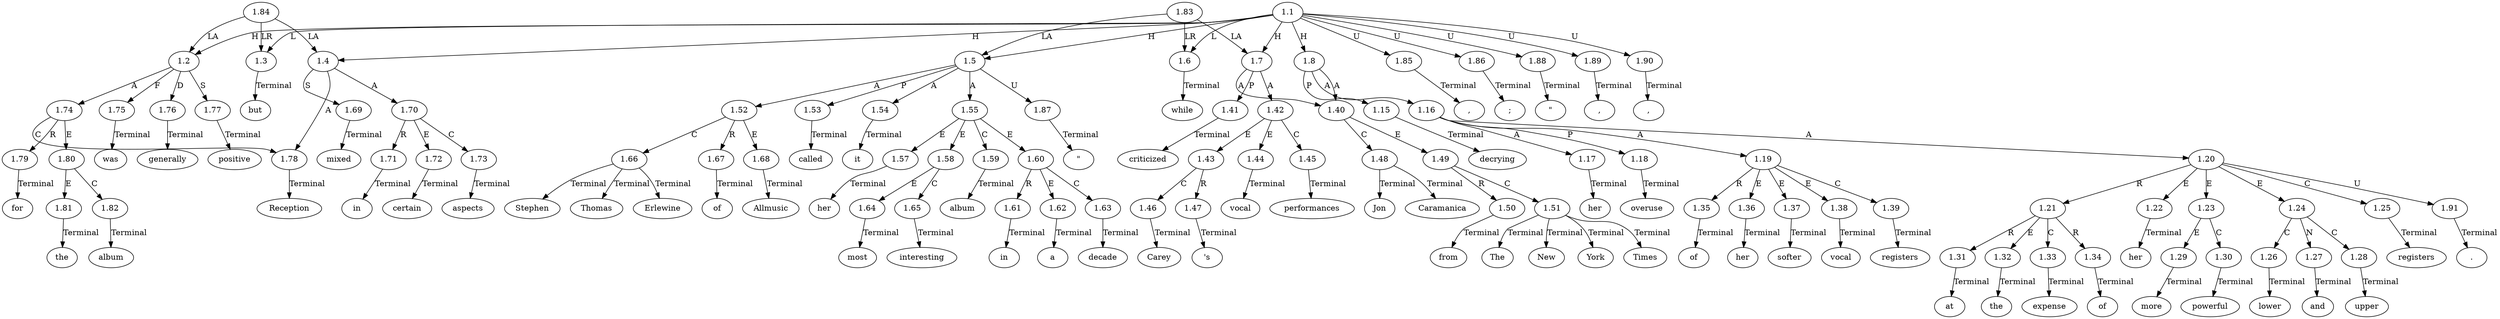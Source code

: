 // Graph
digraph {
	0.1 [label=Reception ordering=out]
	0.10 [label=mixed ordering=out]
	0.11 [label=in ordering=out]
	0.12 [label=certain ordering=out]
	0.13 [label=aspects ordering=out]
	0.14 [label=";" ordering=out]
	0.15 [label=Stephen ordering=out]
	0.16 [label=Thomas ordering=out]
	0.17 [label=Erlewine ordering=out]
	0.18 [label=of ordering=out]
	0.19 [label=Allmusic ordering=out]
	0.2 [label=for ordering=out]
	0.20 [label=called ordering=out]
	0.21 [label=it ordering=out]
	0.22 [label="\"" ordering=out]
	0.23 [label=her ordering=out]
	0.24 [label=most ordering=out]
	0.25 [label=interesting ordering=out]
	0.26 [label=album ordering=out]
	0.27 [label=in ordering=out]
	0.28 [label=a ordering=out]
	0.29 [label=decade ordering=out]
	0.3 [label=the ordering=out]
	0.30 [label="\"" ordering=out]
	0.31 [label="," ordering=out]
	0.32 [label=while ordering=out]
	0.33 [label=Jon ordering=out]
	0.34 [label=Caramanica ordering=out]
	0.35 [label=from ordering=out]
	0.36 [label=The ordering=out]
	0.37 [label=New ordering=out]
	0.38 [label=York ordering=out]
	0.39 [label=Times ordering=out]
	0.4 [label=album ordering=out]
	0.40 [label=criticized ordering=out]
	0.41 [label=Carey ordering=out]
	0.42 [label="'s" ordering=out]
	0.43 [label=vocal ordering=out]
	0.44 [label=performances ordering=out]
	0.45 [label="," ordering=out]
	0.46 [label=decrying ordering=out]
	0.47 [label=her ordering=out]
	0.48 [label=overuse ordering=out]
	0.49 [label=of ordering=out]
	0.5 [label=was ordering=out]
	0.50 [label=her ordering=out]
	0.51 [label=softer ordering=out]
	0.52 [label=vocal ordering=out]
	0.53 [label=registers ordering=out]
	0.54 [label=at ordering=out]
	0.55 [label=the ordering=out]
	0.56 [label=expense ordering=out]
	0.57 [label=of ordering=out]
	0.58 [label=her ordering=out]
	0.59 [label=more ordering=out]
	0.6 [label=generally ordering=out]
	0.60 [label=powerful ordering=out]
	0.61 [label=lower ordering=out]
	0.62 [label=and ordering=out]
	0.63 [label=upper ordering=out]
	0.64 [label=registers ordering=out]
	0.65 [label="." ordering=out]
	0.7 [label=positive ordering=out]
	0.8 [label="," ordering=out]
	0.9 [label=but ordering=out]
	1.1 [label=1.1 ordering=out]
	1.2 [label=1.2 ordering=out]
	1.3 [label=1.3 ordering=out]
	1.4 [label=1.4 ordering=out]
	1.5 [label=1.5 ordering=out]
	1.6 [label=1.6 ordering=out]
	1.7 [label=1.7 ordering=out]
	1.8 [label=1.8 ordering=out]
	1.15 [label=1.15 ordering=out]
	1.16 [label=1.16 ordering=out]
	1.17 [label=1.17 ordering=out]
	1.18 [label=1.18 ordering=out]
	1.19 [label=1.19 ordering=out]
	1.20 [label=1.20 ordering=out]
	1.21 [label=1.21 ordering=out]
	1.22 [label=1.22 ordering=out]
	1.23 [label=1.23 ordering=out]
	1.24 [label=1.24 ordering=out]
	1.25 [label=1.25 ordering=out]
	1.26 [label=1.26 ordering=out]
	1.27 [label=1.27 ordering=out]
	1.28 [label=1.28 ordering=out]
	1.29 [label=1.29 ordering=out]
	1.30 [label=1.30 ordering=out]
	1.31 [label=1.31 ordering=out]
	1.32 [label=1.32 ordering=out]
	1.33 [label=1.33 ordering=out]
	1.34 [label=1.34 ordering=out]
	1.35 [label=1.35 ordering=out]
	1.36 [label=1.36 ordering=out]
	1.37 [label=1.37 ordering=out]
	1.38 [label=1.38 ordering=out]
	1.39 [label=1.39 ordering=out]
	1.40 [label=1.40 ordering=out]
	1.41 [label=1.41 ordering=out]
	1.42 [label=1.42 ordering=out]
	1.43 [label=1.43 ordering=out]
	1.44 [label=1.44 ordering=out]
	1.45 [label=1.45 ordering=out]
	1.46 [label=1.46 ordering=out]
	1.47 [label=1.47 ordering=out]
	1.48 [label=1.48 ordering=out]
	1.49 [label=1.49 ordering=out]
	1.50 [label=1.50 ordering=out]
	1.51 [label=1.51 ordering=out]
	1.52 [label=1.52 ordering=out]
	1.53 [label=1.53 ordering=out]
	1.54 [label=1.54 ordering=out]
	1.55 [label=1.55 ordering=out]
	1.57 [label=1.57 ordering=out]
	1.58 [label=1.58 ordering=out]
	1.59 [label=1.59 ordering=out]
	1.60 [label=1.60 ordering=out]
	1.61 [label=1.61 ordering=out]
	1.62 [label=1.62 ordering=out]
	1.63 [label=1.63 ordering=out]
	1.64 [label=1.64 ordering=out]
	1.65 [label=1.65 ordering=out]
	1.66 [label=1.66 ordering=out]
	1.67 [label=1.67 ordering=out]
	1.68 [label=1.68 ordering=out]
	1.69 [label=1.69 ordering=out]
	1.70 [label=1.70 ordering=out]
	1.71 [label=1.71 ordering=out]
	1.72 [label=1.72 ordering=out]
	1.73 [label=1.73 ordering=out]
	1.74 [label=1.74 ordering=out]
	1.75 [label=1.75 ordering=out]
	1.76 [label=1.76 ordering=out]
	1.77 [label=1.77 ordering=out]
	1.78 [label=1.78 ordering=out]
	1.79 [label=1.79 ordering=out]
	1.80 [label=1.80 ordering=out]
	1.81 [label=1.81 ordering=out]
	1.82 [label=1.82 ordering=out]
	1.83 [label=1.83 ordering=out]
	1.84 [label=1.84 ordering=out]
	1.85 [label=1.85 ordering=out]
	1.86 [label=1.86 ordering=out]
	1.87 [label=1.87 ordering=out]
	1.88 [label=1.88 ordering=out]
	1.89 [label=1.89 ordering=out]
	1.90 [label=1.90 ordering=out]
	1.91 [label=1.91 ordering=out]
	1.1 -> 1.2 [label=H ordering=out]
	1.1 -> 1.3 [label=L ordering=out]
	1.1 -> 1.4 [label=H ordering=out]
	1.1 -> 1.5 [label=H ordering=out]
	1.1 -> 1.6 [label=L ordering=out]
	1.1 -> 1.7 [label=H ordering=out]
	1.1 -> 1.8 [label=H ordering=out]
	1.1 -> 1.85 [label=U ordering=out]
	1.1 -> 1.86 [label=U ordering=out]
	1.1 -> 1.88 [label=U ordering=out]
	1.1 -> 1.89 [label=U ordering=out]
	1.1 -> 1.90 [label=U ordering=out]
	1.2 -> 1.74 [label=A ordering=out]
	1.2 -> 1.75 [label=F ordering=out]
	1.2 -> 1.76 [label=D ordering=out]
	1.2 -> 1.77 [label=S ordering=out]
	1.3 -> 0.9 [label=Terminal ordering=out]
	1.4 -> 1.69 [label=S ordering=out]
	1.4 -> 1.70 [label=A ordering=out]
	1.4 -> 1.78 [label=A ordering=out]
	1.5 -> 1.52 [label=A ordering=out]
	1.5 -> 1.53 [label=P ordering=out]
	1.5 -> 1.54 [label=A ordering=out]
	1.5 -> 1.55 [label=A ordering=out]
	1.5 -> 1.87 [label=U ordering=out]
	1.6 -> 0.32 [label=Terminal ordering=out]
	1.7 -> 1.40 [label=A ordering=out]
	1.7 -> 1.41 [label=P ordering=out]
	1.7 -> 1.42 [label=A ordering=out]
	1.8 -> 1.15 [label=P ordering=out]
	1.8 -> 1.16 [label=A ordering=out]
	1.8 -> 1.40 [label=A ordering=out]
	1.15 -> 0.46 [label=Terminal ordering=out]
	1.16 -> 1.17 [label=A ordering=out]
	1.16 -> 1.18 [label=P ordering=out]
	1.16 -> 1.19 [label=A ordering=out]
	1.16 -> 1.20 [label=A ordering=out]
	1.17 -> 0.47 [label=Terminal ordering=out]
	1.18 -> 0.48 [label=Terminal ordering=out]
	1.19 -> 1.35 [label=R ordering=out]
	1.19 -> 1.36 [label=E ordering=out]
	1.19 -> 1.37 [label=E ordering=out]
	1.19 -> 1.38 [label=E ordering=out]
	1.19 -> 1.39 [label=C ordering=out]
	1.20 -> 1.21 [label=R ordering=out]
	1.20 -> 1.22 [label=E ordering=out]
	1.20 -> 1.23 [label=E ordering=out]
	1.20 -> 1.24 [label=E ordering=out]
	1.20 -> 1.25 [label=C ordering=out]
	1.20 -> 1.91 [label=U ordering=out]
	1.21 -> 1.31 [label=R ordering=out]
	1.21 -> 1.32 [label=E ordering=out]
	1.21 -> 1.33 [label=C ordering=out]
	1.21 -> 1.34 [label=R ordering=out]
	1.22 -> 0.58 [label=Terminal ordering=out]
	1.23 -> 1.29 [label=E ordering=out]
	1.23 -> 1.30 [label=C ordering=out]
	1.24 -> 1.26 [label=C ordering=out]
	1.24 -> 1.27 [label=N ordering=out]
	1.24 -> 1.28 [label=C ordering=out]
	1.25 -> 0.64 [label=Terminal ordering=out]
	1.26 -> 0.61 [label=Terminal ordering=out]
	1.27 -> 0.62 [label=Terminal ordering=out]
	1.28 -> 0.63 [label=Terminal ordering=out]
	1.29 -> 0.59 [label=Terminal ordering=out]
	1.30 -> 0.60 [label=Terminal ordering=out]
	1.31 -> 0.54 [label=Terminal ordering=out]
	1.32 -> 0.55 [label=Terminal ordering=out]
	1.33 -> 0.56 [label=Terminal ordering=out]
	1.34 -> 0.57 [label=Terminal ordering=out]
	1.35 -> 0.49 [label=Terminal ordering=out]
	1.36 -> 0.50 [label=Terminal ordering=out]
	1.37 -> 0.51 [label=Terminal ordering=out]
	1.38 -> 0.52 [label=Terminal ordering=out]
	1.39 -> 0.53 [label=Terminal ordering=out]
	1.40 -> 1.48 [label=C ordering=out]
	1.40 -> 1.49 [label=E ordering=out]
	1.41 -> 0.40 [label=Terminal ordering=out]
	1.42 -> 1.43 [label=E ordering=out]
	1.42 -> 1.44 [label=E ordering=out]
	1.42 -> 1.45 [label=C ordering=out]
	1.43 -> 1.46 [label=C ordering=out]
	1.43 -> 1.47 [label=R ordering=out]
	1.44 -> 0.43 [label=Terminal ordering=out]
	1.45 -> 0.44 [label=Terminal ordering=out]
	1.46 -> 0.41 [label=Terminal ordering=out]
	1.47 -> 0.42 [label=Terminal ordering=out]
	1.48 -> 0.33 [label=Terminal ordering=out]
	1.48 -> 0.34 [label=Terminal ordering=out]
	1.49 -> 1.50 [label=R ordering=out]
	1.49 -> 1.51 [label=C ordering=out]
	1.50 -> 0.35 [label=Terminal ordering=out]
	1.51 -> 0.36 [label=Terminal ordering=out]
	1.51 -> 0.37 [label=Terminal ordering=out]
	1.51 -> 0.38 [label=Terminal ordering=out]
	1.51 -> 0.39 [label=Terminal ordering=out]
	1.52 -> 1.66 [label=C ordering=out]
	1.52 -> 1.67 [label=R ordering=out]
	1.52 -> 1.68 [label=E ordering=out]
	1.53 -> 0.20 [label=Terminal ordering=out]
	1.54 -> 0.21 [label=Terminal ordering=out]
	1.55 -> 1.57 [label=E ordering=out]
	1.55 -> 1.58 [label=E ordering=out]
	1.55 -> 1.59 [label=C ordering=out]
	1.55 -> 1.60 [label=E ordering=out]
	1.57 -> 0.23 [label=Terminal ordering=out]
	1.58 -> 1.64 [label=E ordering=out]
	1.58 -> 1.65 [label=C ordering=out]
	1.59 -> 0.26 [label=Terminal ordering=out]
	1.60 -> 1.61 [label=R ordering=out]
	1.60 -> 1.62 [label=E ordering=out]
	1.60 -> 1.63 [label=C ordering=out]
	1.61 -> 0.27 [label=Terminal ordering=out]
	1.62 -> 0.28 [label=Terminal ordering=out]
	1.63 -> 0.29 [label=Terminal ordering=out]
	1.64 -> 0.24 [label=Terminal ordering=out]
	1.65 -> 0.25 [label=Terminal ordering=out]
	1.66 -> 0.15 [label=Terminal ordering=out]
	1.66 -> 0.16 [label=Terminal ordering=out]
	1.66 -> 0.17 [label=Terminal ordering=out]
	1.67 -> 0.18 [label=Terminal ordering=out]
	1.68 -> 0.19 [label=Terminal ordering=out]
	1.69 -> 0.10 [label=Terminal ordering=out]
	1.70 -> 1.71 [label=R ordering=out]
	1.70 -> 1.72 [label=E ordering=out]
	1.70 -> 1.73 [label=C ordering=out]
	1.71 -> 0.11 [label=Terminal ordering=out]
	1.72 -> 0.12 [label=Terminal ordering=out]
	1.73 -> 0.13 [label=Terminal ordering=out]
	1.74 -> 1.78 [label=C ordering=out]
	1.74 -> 1.79 [label=R ordering=out]
	1.74 -> 1.80 [label=E ordering=out]
	1.75 -> 0.5 [label=Terminal ordering=out]
	1.76 -> 0.6 [label=Terminal ordering=out]
	1.77 -> 0.7 [label=Terminal ordering=out]
	1.78 -> 0.1 [label=Terminal ordering=out]
	1.79 -> 0.2 [label=Terminal ordering=out]
	1.80 -> 1.81 [label=E ordering=out]
	1.80 -> 1.82 [label=C ordering=out]
	1.81 -> 0.3 [label=Terminal ordering=out]
	1.82 -> 0.4 [label=Terminal ordering=out]
	1.83 -> 1.5 [label=LA ordering=out]
	1.83 -> 1.6 [label=LR ordering=out]
	1.83 -> 1.7 [label=LA ordering=out]
	1.84 -> 1.2 [label=LA ordering=out]
	1.84 -> 1.3 [label=LR ordering=out]
	1.84 -> 1.4 [label=LA ordering=out]
	1.85 -> 0.8 [label=Terminal ordering=out]
	1.86 -> 0.14 [label=Terminal ordering=out]
	1.87 -> 0.22 [label=Terminal ordering=out]
	1.88 -> 0.30 [label=Terminal ordering=out]
	1.89 -> 0.31 [label=Terminal ordering=out]
	1.90 -> 0.45 [label=Terminal ordering=out]
	1.91 -> 0.65 [label=Terminal ordering=out]
}

